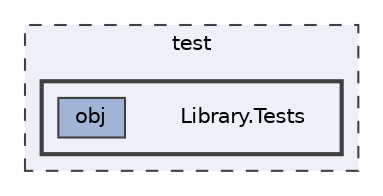 digraph "C:/Users/antoj/OneDrive/Desktop/Repos git/PII_2025_2_Equipo26/test/Library.Tests"
{
 // INTERACTIVE_SVG=YES
 // LATEX_PDF_SIZE
  bgcolor="transparent";
  edge [fontname=Helvetica,fontsize=10,labelfontname=Helvetica,labelfontsize=10];
  node [fontname=Helvetica,fontsize=10,shape=box,height=0.2,width=0.4];
  compound=true
  subgraph clusterdir_13e138d54eb8818da29c3992edef070a {
    graph [ bgcolor="#edf0f7", pencolor="grey25", label="test", fontname=Helvetica,fontsize=10 style="filled,dashed", URL="dir_13e138d54eb8818da29c3992edef070a.html",tooltip=""]
  subgraph clusterdir_c1d9d8dc44c7f30720983fe256df737f {
    graph [ bgcolor="#edf0f7", pencolor="grey25", label="", fontname=Helvetica,fontsize=10 style="filled,bold", URL="dir_c1d9d8dc44c7f30720983fe256df737f.html",tooltip=""]
    dir_c1d9d8dc44c7f30720983fe256df737f [shape=plaintext, label="Library.Tests"];
  dir_c178598155a2bcb78731bb0fcaed29c8 [label="obj", fillcolor="#a2b4d6", color="grey25", style="filled", URL="dir_c178598155a2bcb78731bb0fcaed29c8.html",tooltip=""];
  }
  }
}
